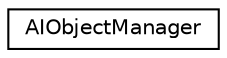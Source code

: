 digraph "Graphical Class Hierarchy"
{
  edge [fontname="Helvetica",fontsize="10",labelfontname="Helvetica",labelfontsize="10"];
  node [fontname="Helvetica",fontsize="10",shape=record];
  rankdir="LR";
  Node1 [label="AIObjectManager",height=0.2,width=0.4,color="black", fillcolor="white", style="filled",URL="$class_a_i_object_manager.html",tooltip="Manages all the AI objects for use with the messaging system. "];
}

